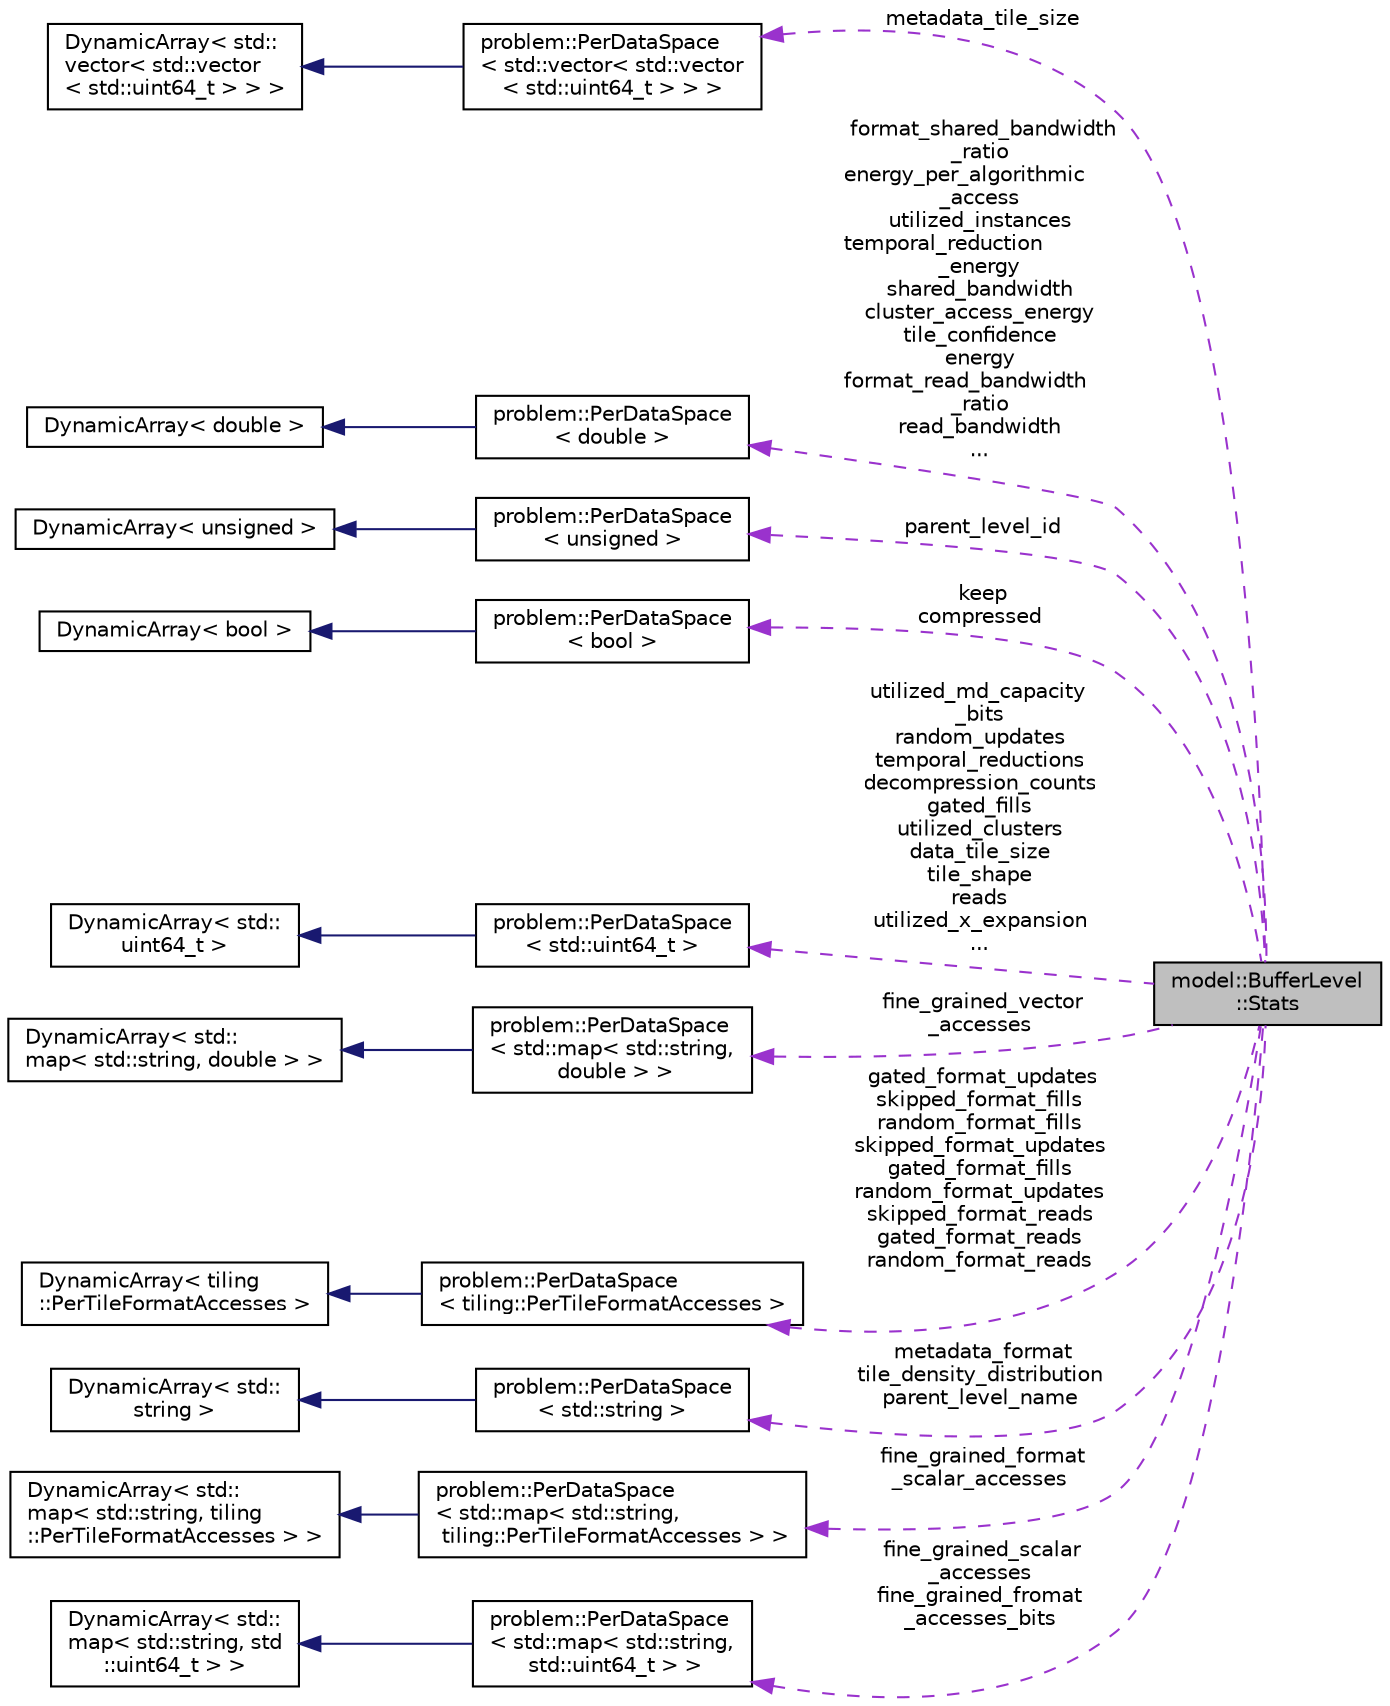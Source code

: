 digraph "model::BufferLevel::Stats"
{
 // LATEX_PDF_SIZE
  edge [fontname="Helvetica",fontsize="10",labelfontname="Helvetica",labelfontsize="10"];
  node [fontname="Helvetica",fontsize="10",shape=record];
  rankdir="LR";
  Node1 [label="model::BufferLevel\l::Stats",height=0.2,width=0.4,color="black", fillcolor="grey75", style="filled", fontcolor="black",tooltip=" "];
  Node2 -> Node1 [dir="back",color="darkorchid3",fontsize="10",style="dashed",label=" metadata_tile_size" ,fontname="Helvetica"];
  Node2 [label="problem::PerDataSpace\l\< std::vector\< std::vector\l\< std::uint64_t \> \> \>",height=0.2,width=0.4,color="black", fillcolor="white", style="filled",URL="$classproblem_1_1PerDataSpace.html",tooltip=" "];
  Node3 -> Node2 [dir="back",color="midnightblue",fontsize="10",style="solid",fontname="Helvetica"];
  Node3 [label="DynamicArray\< std::\lvector\< std::vector\l\< std::uint64_t \> \> \>",height=0.2,width=0.4,color="black", fillcolor="white", style="filled",URL="$classDynamicArray.html",tooltip=" "];
  Node4 -> Node1 [dir="back",color="darkorchid3",fontsize="10",style="dashed",label=" format_shared_bandwidth\l_ratio\nenergy_per_algorithmic\l_access\nutilized_instances\ntemporal_reduction\l_energy\nshared_bandwidth\ncluster_access_energy\ntile_confidence\nenergy\nformat_read_bandwidth\l_ratio\nread_bandwidth\n..." ,fontname="Helvetica"];
  Node4 [label="problem::PerDataSpace\l\< double \>",height=0.2,width=0.4,color="black", fillcolor="white", style="filled",URL="$classproblem_1_1PerDataSpace.html",tooltip=" "];
  Node5 -> Node4 [dir="back",color="midnightblue",fontsize="10",style="solid",fontname="Helvetica"];
  Node5 [label="DynamicArray\< double \>",height=0.2,width=0.4,color="black", fillcolor="white", style="filled",URL="$classDynamicArray.html",tooltip=" "];
  Node6 -> Node1 [dir="back",color="darkorchid3",fontsize="10",style="dashed",label=" parent_level_id" ,fontname="Helvetica"];
  Node6 [label="problem::PerDataSpace\l\< unsigned \>",height=0.2,width=0.4,color="black", fillcolor="white", style="filled",URL="$classproblem_1_1PerDataSpace.html",tooltip=" "];
  Node7 -> Node6 [dir="back",color="midnightblue",fontsize="10",style="solid",fontname="Helvetica"];
  Node7 [label="DynamicArray\< unsigned \>",height=0.2,width=0.4,color="black", fillcolor="white", style="filled",URL="$classDynamicArray.html",tooltip=" "];
  Node8 -> Node1 [dir="back",color="darkorchid3",fontsize="10",style="dashed",label=" keep\ncompressed" ,fontname="Helvetica"];
  Node8 [label="problem::PerDataSpace\l\< bool \>",height=0.2,width=0.4,color="black", fillcolor="white", style="filled",URL="$classproblem_1_1PerDataSpace.html",tooltip=" "];
  Node9 -> Node8 [dir="back",color="midnightblue",fontsize="10",style="solid",fontname="Helvetica"];
  Node9 [label="DynamicArray\< bool \>",height=0.2,width=0.4,color="black", fillcolor="white", style="filled",URL="$classDynamicArray.html",tooltip=" "];
  Node10 -> Node1 [dir="back",color="darkorchid3",fontsize="10",style="dashed",label=" utilized_md_capacity\l_bits\nrandom_updates\ntemporal_reductions\ndecompression_counts\ngated_fills\nutilized_clusters\ndata_tile_size\ntile_shape\nreads\nutilized_x_expansion\n..." ,fontname="Helvetica"];
  Node10 [label="problem::PerDataSpace\l\< std::uint64_t \>",height=0.2,width=0.4,color="black", fillcolor="white", style="filled",URL="$classproblem_1_1PerDataSpace.html",tooltip=" "];
  Node11 -> Node10 [dir="back",color="midnightblue",fontsize="10",style="solid",fontname="Helvetica"];
  Node11 [label="DynamicArray\< std::\luint64_t \>",height=0.2,width=0.4,color="black", fillcolor="white", style="filled",URL="$classDynamicArray.html",tooltip=" "];
  Node12 -> Node1 [dir="back",color="darkorchid3",fontsize="10",style="dashed",label=" fine_grained_vector\l_accesses" ,fontname="Helvetica"];
  Node12 [label="problem::PerDataSpace\l\< std::map\< std::string,\l double \> \>",height=0.2,width=0.4,color="black", fillcolor="white", style="filled",URL="$classproblem_1_1PerDataSpace.html",tooltip=" "];
  Node13 -> Node12 [dir="back",color="midnightblue",fontsize="10",style="solid",fontname="Helvetica"];
  Node13 [label="DynamicArray\< std::\lmap\< std::string, double \> \>",height=0.2,width=0.4,color="black", fillcolor="white", style="filled",URL="$classDynamicArray.html",tooltip=" "];
  Node14 -> Node1 [dir="back",color="darkorchid3",fontsize="10",style="dashed",label=" gated_format_updates\nskipped_format_fills\nrandom_format_fills\nskipped_format_updates\ngated_format_fills\nrandom_format_updates\nskipped_format_reads\ngated_format_reads\nrandom_format_reads" ,fontname="Helvetica"];
  Node14 [label="problem::PerDataSpace\l\< tiling::PerTileFormatAccesses \>",height=0.2,width=0.4,color="black", fillcolor="white", style="filled",URL="$classproblem_1_1PerDataSpace.html",tooltip=" "];
  Node15 -> Node14 [dir="back",color="midnightblue",fontsize="10",style="solid",fontname="Helvetica"];
  Node15 [label="DynamicArray\< tiling\l::PerTileFormatAccesses \>",height=0.2,width=0.4,color="black", fillcolor="white", style="filled",URL="$classDynamicArray.html",tooltip=" "];
  Node16 -> Node1 [dir="back",color="darkorchid3",fontsize="10",style="dashed",label=" metadata_format\ntile_density_distribution\nparent_level_name" ,fontname="Helvetica"];
  Node16 [label="problem::PerDataSpace\l\< std::string \>",height=0.2,width=0.4,color="black", fillcolor="white", style="filled",URL="$classproblem_1_1PerDataSpace.html",tooltip=" "];
  Node17 -> Node16 [dir="back",color="midnightblue",fontsize="10",style="solid",fontname="Helvetica"];
  Node17 [label="DynamicArray\< std::\lstring \>",height=0.2,width=0.4,color="black", fillcolor="white", style="filled",URL="$classDynamicArray.html",tooltip=" "];
  Node18 -> Node1 [dir="back",color="darkorchid3",fontsize="10",style="dashed",label=" fine_grained_format\l_scalar_accesses" ,fontname="Helvetica"];
  Node18 [label="problem::PerDataSpace\l\< std::map\< std::string,\l tiling::PerTileFormatAccesses \> \>",height=0.2,width=0.4,color="black", fillcolor="white", style="filled",URL="$classproblem_1_1PerDataSpace.html",tooltip=" "];
  Node19 -> Node18 [dir="back",color="midnightblue",fontsize="10",style="solid",fontname="Helvetica"];
  Node19 [label="DynamicArray\< std::\lmap\< std::string, tiling\l::PerTileFormatAccesses \> \>",height=0.2,width=0.4,color="black", fillcolor="white", style="filled",URL="$classDynamicArray.html",tooltip=" "];
  Node20 -> Node1 [dir="back",color="darkorchid3",fontsize="10",style="dashed",label=" fine_grained_scalar\l_accesses\nfine_grained_fromat\l_accesses_bits" ,fontname="Helvetica"];
  Node20 [label="problem::PerDataSpace\l\< std::map\< std::string,\l std::uint64_t \> \>",height=0.2,width=0.4,color="black", fillcolor="white", style="filled",URL="$classproblem_1_1PerDataSpace.html",tooltip=" "];
  Node21 -> Node20 [dir="back",color="midnightblue",fontsize="10",style="solid",fontname="Helvetica"];
  Node21 [label="DynamicArray\< std::\lmap\< std::string, std\l::uint64_t \> \>",height=0.2,width=0.4,color="black", fillcolor="white", style="filled",URL="$classDynamicArray.html",tooltip=" "];
}
